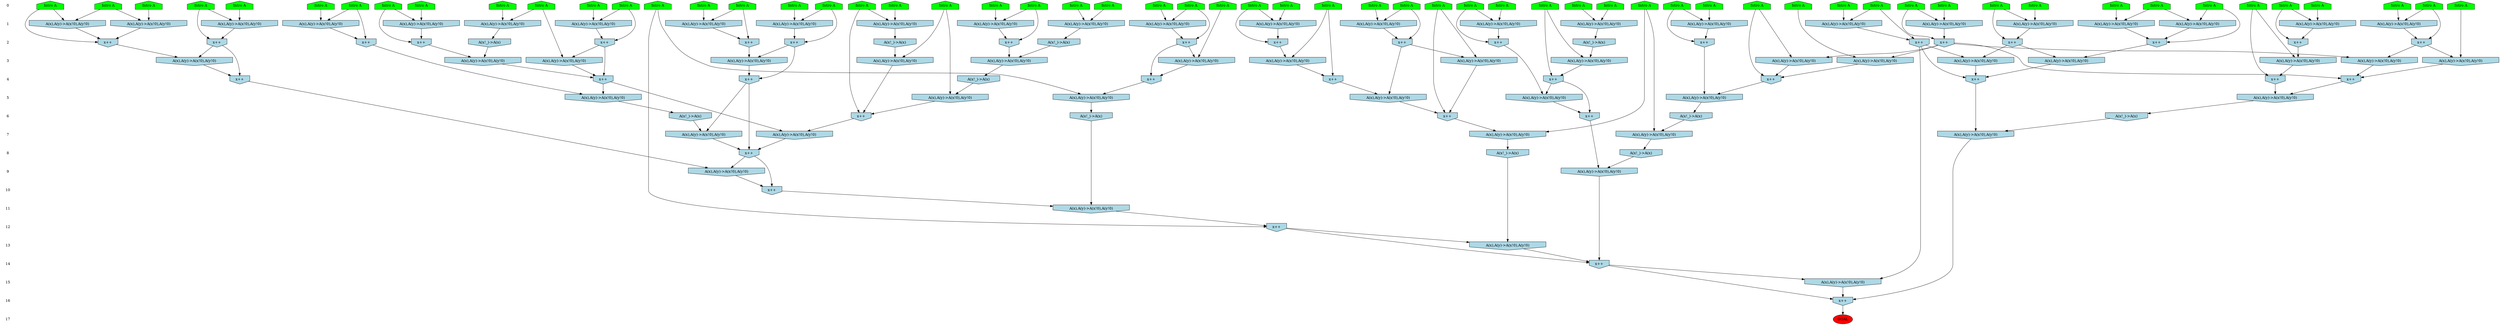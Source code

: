 /* Compression of 1 causal flows obtained in average at 2.930946E+00 t.u */
/* Compressed causal flows were: [937] */
digraph G{
 ranksep=.5 ; 
{ rank = same ; "0" [shape=plaintext] ; node_1 [label ="Intro A", shape=house, style=filled, fillcolor=green] ;
node_2 [label ="Intro A", shape=house, style=filled, fillcolor=green] ;
node_3 [label ="Intro A", shape=house, style=filled, fillcolor=green] ;
node_4 [label ="Intro A", shape=house, style=filled, fillcolor=green] ;
node_5 [label ="Intro A", shape=house, style=filled, fillcolor=green] ;
node_6 [label ="Intro A", shape=house, style=filled, fillcolor=green] ;
node_7 [label ="Intro A", shape=house, style=filled, fillcolor=green] ;
node_8 [label ="Intro A", shape=house, style=filled, fillcolor=green] ;
node_9 [label ="Intro A", shape=house, style=filled, fillcolor=green] ;
node_10 [label ="Intro A", shape=house, style=filled, fillcolor=green] ;
node_11 [label ="Intro A", shape=house, style=filled, fillcolor=green] ;
node_12 [label ="Intro A", shape=house, style=filled, fillcolor=green] ;
node_13 [label ="Intro A", shape=house, style=filled, fillcolor=green] ;
node_14 [label ="Intro A", shape=house, style=filled, fillcolor=green] ;
node_15 [label ="Intro A", shape=house, style=filled, fillcolor=green] ;
node_16 [label ="Intro A", shape=house, style=filled, fillcolor=green] ;
node_17 [label ="Intro A", shape=house, style=filled, fillcolor=green] ;
node_18 [label ="Intro A", shape=house, style=filled, fillcolor=green] ;
node_19 [label ="Intro A", shape=house, style=filled, fillcolor=green] ;
node_20 [label ="Intro A", shape=house, style=filled, fillcolor=green] ;
node_21 [label ="Intro A", shape=house, style=filled, fillcolor=green] ;
node_22 [label ="Intro A", shape=house, style=filled, fillcolor=green] ;
node_23 [label ="Intro A", shape=house, style=filled, fillcolor=green] ;
node_24 [label ="Intro A", shape=house, style=filled, fillcolor=green] ;
node_25 [label ="Intro A", shape=house, style=filled, fillcolor=green] ;
node_26 [label ="Intro A", shape=house, style=filled, fillcolor=green] ;
node_27 [label ="Intro A", shape=house, style=filled, fillcolor=green] ;
node_28 [label ="Intro A", shape=house, style=filled, fillcolor=green] ;
node_29 [label ="Intro A", shape=house, style=filled, fillcolor=green] ;
node_30 [label ="Intro A", shape=house, style=filled, fillcolor=green] ;
node_31 [label ="Intro A", shape=house, style=filled, fillcolor=green] ;
node_32 [label ="Intro A", shape=house, style=filled, fillcolor=green] ;
node_33 [label ="Intro A", shape=house, style=filled, fillcolor=green] ;
node_34 [label ="Intro A", shape=house, style=filled, fillcolor=green] ;
node_35 [label ="Intro A", shape=house, style=filled, fillcolor=green] ;
node_36 [label ="Intro A", shape=house, style=filled, fillcolor=green] ;
node_37 [label ="Intro A", shape=house, style=filled, fillcolor=green] ;
node_38 [label ="Intro A", shape=house, style=filled, fillcolor=green] ;
node_39 [label ="Intro A", shape=house, style=filled, fillcolor=green] ;
node_40 [label ="Intro A", shape=house, style=filled, fillcolor=green] ;
node_41 [label ="Intro A", shape=house, style=filled, fillcolor=green] ;
node_42 [label ="Intro A", shape=house, style=filled, fillcolor=green] ;
node_43 [label ="Intro A", shape=house, style=filled, fillcolor=green] ;
node_44 [label ="Intro A", shape=house, style=filled, fillcolor=green] ;
node_45 [label ="Intro A", shape=house, style=filled, fillcolor=green] ;
node_46 [label ="Intro A", shape=house, style=filled, fillcolor=green] ;
node_47 [label ="Intro A", shape=house, style=filled, fillcolor=green] ;
node_48 [label ="Intro A", shape=house, style=filled, fillcolor=green] ;
node_49 [label ="Intro A", shape=house, style=filled, fillcolor=green] ;
node_50 [label ="Intro A", shape=house, style=filled, fillcolor=green] ;
node_51 [label ="Intro A", shape=house, style=filled, fillcolor=green] ;
node_52 [label ="Intro A", shape=house, style=filled, fillcolor=green] ;
node_53 [label ="Intro A", shape=house, style=filled, fillcolor=green] ;
node_54 [label ="Intro A", shape=house, style=filled, fillcolor=green] ;
node_55 [label ="Intro A", shape=house, style=filled, fillcolor=green] ;
node_56 [label ="Intro A", shape=house, style=filled, fillcolor=green] ;
node_57 [label ="Intro A", shape=house, style=filled, fillcolor=green] ;
node_58 [label ="Intro A", shape=house, style=filled, fillcolor=green] ;
node_59 [label ="Intro A", shape=house, style=filled, fillcolor=green] ;
}
{ rank = same ; "1" [shape=plaintext] ; node_60 [label="A(x),A(y)->A(x!0),A(y!0)", shape=invhouse, style=filled, fillcolor = lightblue] ;
node_61 [label="A(x),A(y)->A(x!0),A(y!0)", shape=invhouse, style=filled, fillcolor = lightblue] ;
node_62 [label="A(x),A(y)->A(x!0),A(y!0)", shape=invhouse, style=filled, fillcolor = lightblue] ;
node_63 [label="A(x),A(y)->A(x!0),A(y!0)", shape=invhouse, style=filled, fillcolor = lightblue] ;
node_64 [label="A(x),A(y)->A(x!0),A(y!0)", shape=invhouse, style=filled, fillcolor = lightblue] ;
node_65 [label="A(x),A(y)->A(x!0),A(y!0)", shape=invhouse, style=filled, fillcolor = lightblue] ;
node_66 [label="A(x),A(y)->A(x!0),A(y!0)", shape=invhouse, style=filled, fillcolor = lightblue] ;
node_67 [label="A(x),A(y)->A(x!0),A(y!0)", shape=invhouse, style=filled, fillcolor = lightblue] ;
node_69 [label="A(x),A(y)->A(x!0),A(y!0)", shape=invhouse, style=filled, fillcolor = lightblue] ;
node_70 [label="A(x),A(y)->A(x!0),A(y!0)", shape=invhouse, style=filled, fillcolor = lightblue] ;
node_72 [label="A(x),A(y)->A(x!0),A(y!0)", shape=invhouse, style=filled, fillcolor = lightblue] ;
node_73 [label="A(x),A(y)->A(x!0),A(y!0)", shape=invhouse, style=filled, fillcolor = lightblue] ;
node_75 [label="A(x),A(y)->A(x!0),A(y!0)", shape=invhouse, style=filled, fillcolor = lightblue] ;
node_77 [label="A(x),A(y)->A(x!0),A(y!0)", shape=invhouse, style=filled, fillcolor = lightblue] ;
node_78 [label="A(x),A(y)->A(x!0),A(y!0)", shape=invhouse, style=filled, fillcolor = lightblue] ;
node_81 [label="A(x),A(y)->A(x!0),A(y!0)", shape=invhouse, style=filled, fillcolor = lightblue] ;
node_82 [label="A(x),A(y)->A(x!0),A(y!0)", shape=invhouse, style=filled, fillcolor = lightblue] ;
node_83 [label="A(x),A(y)->A(x!0),A(y!0)", shape=invhouse, style=filled, fillcolor = lightblue] ;
node_84 [label="A(x),A(y)->A(x!0),A(y!0)", shape=invhouse, style=filled, fillcolor = lightblue] ;
node_88 [label="A(x),A(y)->A(x!0),A(y!0)", shape=invhouse, style=filled, fillcolor = lightblue] ;
node_91 [label="A(x),A(y)->A(x!0),A(y!0)", shape=invhouse, style=filled, fillcolor = lightblue] ;
node_101 [label="A(x),A(y)->A(x!0),A(y!0)", shape=invhouse, style=filled, fillcolor = lightblue] ;
node_104 [label="A(x),A(y)->A(x!0),A(y!0)", shape=invhouse, style=filled, fillcolor = lightblue] ;
node_114 [label="A(x),A(y)->A(x!0),A(y!0)", shape=invhouse, style=filled, fillcolor = lightblue] ;
node_129 [label="A(x),A(y)->A(x!0),A(y!0)", shape=invhouse, style=filled, fillcolor = lightblue] ;
}
{ rank = same ; "2" [shape=plaintext] ; node_68 [label="x++", shape=invhouse, style=filled, fillcolor = lightblue] ;
node_71 [label="x++", shape=invhouse, style=filled, fillcolor = lightblue] ;
node_74 [label="x++", shape=invhouse, style=filled, fillcolor = lightblue] ;
node_76 [label="A(x!_)->A(x)", shape=invhouse, style=filled, fillcolor = lightblue] ;
node_80 [label="x++", shape=invhouse, style=filled, fillcolor = lightblue] ;
node_86 [label="x++", shape=invhouse, style=filled, fillcolor = lightblue] ;
node_87 [label="x++", shape=invhouse, style=filled, fillcolor = lightblue] ;
node_89 [label="x++", shape=invhouse, style=filled, fillcolor = lightblue] ;
node_92 [label="x++", shape=invhouse, style=filled, fillcolor = lightblue] ;
node_93 [label="A(x!_)->A(x)", shape=invhouse, style=filled, fillcolor = lightblue] ;
node_94 [label="x++", shape=invhouse, style=filled, fillcolor = lightblue] ;
node_96 [label="x++", shape=invhouse, style=filled, fillcolor = lightblue] ;
node_97 [label="A(x!_)->A(x)", shape=invhouse, style=filled, fillcolor = lightblue] ;
node_102 [label="x++", shape=invhouse, style=filled, fillcolor = lightblue] ;
node_103 [label="x++", shape=invhouse, style=filled, fillcolor = lightblue] ;
node_105 [label="x++", shape=invhouse, style=filled, fillcolor = lightblue] ;
node_108 [label="A(x!_)->A(x)", shape=invhouse, style=filled, fillcolor = lightblue] ;
node_110 [label="x++", shape=invhouse, style=filled, fillcolor = lightblue] ;
node_115 [label="x++", shape=invhouse, style=filled, fillcolor = lightblue] ;
node_117 [label="x++", shape=invhouse, style=filled, fillcolor = lightblue] ;
node_133 [label="x++", shape=invhouse, style=filled, fillcolor = lightblue] ;
node_135 [label="x++", shape=invhouse, style=filled, fillcolor = lightblue] ;
node_142 [label="x++", shape=invhouse, style=filled, fillcolor = lightblue] ;
}
{ rank = same ; "3" [shape=plaintext] ; node_79 [label="A(x),A(y)->A(x!0),A(y!0)", shape=invhouse, style=filled, fillcolor = lightblue] ;
node_85 [label="A(x),A(y)->A(x!0),A(y!0)", shape=invhouse, style=filled, fillcolor = lightblue] ;
node_90 [label="A(x),A(y)->A(x!0),A(y!0)", shape=invhouse, style=filled, fillcolor = lightblue] ;
node_95 [label="A(x),A(y)->A(x!0),A(y!0)", shape=invhouse, style=filled, fillcolor = lightblue] ;
node_98 [label="A(x),A(y)->A(x!0),A(y!0)", shape=invhouse, style=filled, fillcolor = lightblue] ;
node_106 [label="A(x),A(y)->A(x!0),A(y!0)", shape=invhouse, style=filled, fillcolor = lightblue] ;
node_109 [label="A(x),A(y)->A(x!0),A(y!0)", shape=invhouse, style=filled, fillcolor = lightblue] ;
node_113 [label="A(x),A(y)->A(x!0),A(y!0)", shape=invhouse, style=filled, fillcolor = lightblue] ;
node_120 [label="A(x),A(y)->A(x!0),A(y!0)", shape=invhouse, style=filled, fillcolor = lightblue] ;
node_121 [label="A(x),A(y)->A(x!0),A(y!0)", shape=invhouse, style=filled, fillcolor = lightblue] ;
node_126 [label="A(x),A(y)->A(x!0),A(y!0)", shape=invhouse, style=filled, fillcolor = lightblue] ;
node_130 [label="A(x),A(y)->A(x!0),A(y!0)", shape=invhouse, style=filled, fillcolor = lightblue] ;
node_136 [label="A(x),A(y)->A(x!0),A(y!0)", shape=invhouse, style=filled, fillcolor = lightblue] ;
node_143 [label="A(x),A(y)->A(x!0),A(y!0)", shape=invhouse, style=filled, fillcolor = lightblue] ;
node_144 [label="A(x),A(y)->A(x!0),A(y!0)", shape=invhouse, style=filled, fillcolor = lightblue] ;
node_149 [label="A(x),A(y)->A(x!0),A(y!0)", shape=invhouse, style=filled, fillcolor = lightblue] ;
node_150 [label="A(x),A(y)->A(x!0),A(y!0)", shape=invhouse, style=filled, fillcolor = lightblue] ;
}
{ rank = same ; "4" [shape=plaintext] ; node_99 [label="x++", shape=invhouse, style=filled, fillcolor = lightblue] ;
node_100 [label="x++", shape=invhouse, style=filled, fillcolor = lightblue] ;
node_107 [label="x++", shape=invhouse, style=filled, fillcolor = lightblue] ;
node_111 [label="x++", shape=invhouse, style=filled, fillcolor = lightblue] ;
node_123 [label="x++", shape=invhouse, style=filled, fillcolor = lightblue] ;
node_128 [label="x++", shape=invhouse, style=filled, fillcolor = lightblue] ;
node_132 [label="A(x!_)->A(x)", shape=invhouse, style=filled, fillcolor = lightblue] ;
node_138 [label="x++", shape=invhouse, style=filled, fillcolor = lightblue] ;
node_145 [label="x++", shape=invhouse, style=filled, fillcolor = lightblue] ;
node_153 [label="x++", shape=invhouse, style=filled, fillcolor = lightblue] ;
node_154 [label="x++", shape=invhouse, style=filled, fillcolor = lightblue] ;
}
{ rank = same ; "5" [shape=plaintext] ; node_112 [label="A(x),A(y)->A(x!0),A(y!0)", shape=invhouse, style=filled, fillcolor = lightblue] ;
node_116 [label="A(x),A(y)->A(x!0),A(y!0)", shape=invhouse, style=filled, fillcolor = lightblue] ;
node_118 [label="A(x),A(y)->A(x!0),A(y!0)", shape=invhouse, style=filled, fillcolor = lightblue] ;
node_127 [label="A(x),A(y)->A(x!0),A(y!0)", shape=invhouse, style=filled, fillcolor = lightblue] ;
node_134 [label="A(x),A(y)->A(x!0),A(y!0)", shape=invhouse, style=filled, fillcolor = lightblue] ;
node_146 [label="A(x),A(y)->A(x!0),A(y!0)", shape=invhouse, style=filled, fillcolor = lightblue] ;
node_158 [label="A(x),A(y)->A(x!0),A(y!0)", shape=invhouse, style=filled, fillcolor = lightblue] ;
}
{ rank = same ; "6" [shape=plaintext] ; node_119 [label="x++", shape=invhouse, style=filled, fillcolor = lightblue] ;
node_122 [label="A(x!_)->A(x)", shape=invhouse, style=filled, fillcolor = lightblue] ;
node_124 [label="x++", shape=invhouse, style=filled, fillcolor = lightblue] ;
node_137 [label="A(x!_)->A(x)", shape=invhouse, style=filled, fillcolor = lightblue] ;
node_140 [label="x++", shape=invhouse, style=filled, fillcolor = lightblue] ;
node_148 [label="A(x!_)->A(x)", shape=invhouse, style=filled, fillcolor = lightblue] ;
node_161 [label="A(x!_)->A(x)", shape=invhouse, style=filled, fillcolor = lightblue] ;
}
{ rank = same ; "7" [shape=plaintext] ; node_125 [label="A(x),A(y)->A(x!0),A(y!0)", shape=invhouse, style=filled, fillcolor = lightblue] ;
node_139 [label="A(x),A(y)->A(x!0),A(y!0)", shape=invhouse, style=filled, fillcolor = lightblue] ;
node_141 [label="A(x),A(y)->A(x!0),A(y!0)", shape=invhouse, style=filled, fillcolor = lightblue] ;
node_156 [label="A(x),A(y)->A(x!0),A(y!0)", shape=invhouse, style=filled, fillcolor = lightblue] ;
node_165 [label="A(x),A(y)->A(x!0),A(y!0)", shape=invhouse, style=filled, fillcolor = lightblue] ;
}
{ rank = same ; "8" [shape=plaintext] ; node_131 [label="A(x!_)->A(x)", shape=invhouse, style=filled, fillcolor = lightblue] ;
node_147 [label="x++", shape=invhouse, style=filled, fillcolor = lightblue] ;
node_160 [label="A(x!_)->A(x)", shape=invhouse, style=filled, fillcolor = lightblue] ;
}
{ rank = same ; "9" [shape=plaintext] ; node_151 [label="A(x),A(y)->A(x!0),A(y!0)", shape=invhouse, style=filled, fillcolor = lightblue] ;
node_157 [label="A(x),A(y)->A(x!0),A(y!0)", shape=invhouse, style=filled, fillcolor = lightblue] ;
}
{ rank = same ; "10" [shape=plaintext] ; node_152 [label="x++", shape=invhouse, style=filled, fillcolor = lightblue] ;
}
{ rank = same ; "11" [shape=plaintext] ; node_155 [label="A(x),A(y)->A(x!0),A(y!0)", shape=invhouse, style=filled, fillcolor = lightblue] ;
}
{ rank = same ; "12" [shape=plaintext] ; node_159 [label="x++", shape=invhouse, style=filled, fillcolor = lightblue] ;
}
{ rank = same ; "13" [shape=plaintext] ; node_162 [label="A(x),A(y)->A(x!0),A(y!0)", shape=invhouse, style=filled, fillcolor = lightblue] ;
}
{ rank = same ; "14" [shape=plaintext] ; node_163 [label="x++", shape=invhouse, style=filled, fillcolor = lightblue] ;
}
{ rank = same ; "15" [shape=plaintext] ; node_164 [label="A(x),A(y)->A(x!0),A(y!0)", shape=invhouse, style=filled, fillcolor = lightblue] ;
}
{ rank = same ; "16" [shape=plaintext] ; node_166 [label="x++", shape=invhouse, style=filled, fillcolor = lightblue] ;
}
{ rank = same ; "17" [shape=plaintext] ; node_167 [label ="GOAL", style=filled, fillcolor=red] ;
}
"0" -> "1" [style="invis"]; 
"1" -> "2" [style="invis"]; 
"2" -> "3" [style="invis"]; 
"3" -> "4" [style="invis"]; 
"4" -> "5" [style="invis"]; 
"5" -> "6" [style="invis"]; 
"6" -> "7" [style="invis"]; 
"7" -> "8" [style="invis"]; 
"8" -> "9" [style="invis"]; 
"9" -> "10" [style="invis"]; 
"10" -> "11" [style="invis"]; 
"11" -> "12" [style="invis"]; 
"12" -> "13" [style="invis"]; 
"13" -> "14" [style="invis"]; 
"14" -> "15" [style="invis"]; 
"15" -> "16" [style="invis"]; 
"16" -> "17" [style="invis"]; 
node_38 -> node_60
node_39 -> node_60
node_24 -> node_61
node_44 -> node_61
node_24 -> node_62
node_35 -> node_62
node_29 -> node_63
node_59 -> node_63
node_5 -> node_64
node_42 -> node_64
node_49 -> node_65
node_58 -> node_65
node_12 -> node_66
node_47 -> node_66
node_2 -> node_67
node_13 -> node_67
node_58 -> node_68
node_65 -> node_68
node_41 -> node_69
node_48 -> node_69
node_14 -> node_70
node_20 -> node_70
node_13 -> node_71
node_67 -> node_71
node_9 -> node_72
node_21 -> node_72
node_3 -> node_73
node_33 -> node_73
node_12 -> node_74
node_66 -> node_74
node_51 -> node_75
node_57 -> node_75
node_70 -> node_76
node_31 -> node_77
node_41 -> node_77
node_40 -> node_78
node_53 -> node_78
node_7 -> node_79
node_68 -> node_79
node_57 -> node_80
node_75 -> node_80
node_7 -> node_81
node_11 -> node_81
node_1 -> node_82
node_25 -> node_82
node_6 -> node_83
node_46 -> node_83
node_23 -> node_84
node_45 -> node_84
node_32 -> node_85
node_80 -> node_85
node_31 -> node_86
node_69 -> node_86
node_77 -> node_86
node_23 -> node_87
node_84 -> node_87
node_30 -> node_88
node_56 -> node_88
node_6 -> node_89
node_83 -> node_89
node_8 -> node_90
node_76 -> node_90
node_18 -> node_91
node_36 -> node_91
node_9 -> node_92
node_72 -> node_92
node_81 -> node_93
node_3 -> node_94
node_73 -> node_94
node_27 -> node_95
node_74 -> node_95
node_56 -> node_96
node_88 -> node_96
node_63 -> node_97
node_34 -> node_98
node_80 -> node_98
node_34 -> node_99
node_85 -> node_99
node_98 -> node_99
node_8 -> node_100
node_90 -> node_100
node_10 -> node_101
node_15 -> node_101
node_5 -> node_102
node_64 -> node_102
node_53 -> node_103
node_78 -> node_103
node_17 -> node_104
node_19 -> node_104
node_38 -> node_105
node_60 -> node_105
node_93 -> node_106
node_102 -> node_106
node_27 -> node_107
node_95 -> node_107
node_104 -> node_108
node_52 -> node_109
node_97 -> node_109
node_15 -> node_110
node_101 -> node_110
node_68 -> node_111
node_79 -> node_111
node_106 -> node_111
node_107 -> node_112
node_110 -> node_112
node_43 -> node_113
node_110 -> node_113
node_26 -> node_114
node_55 -> node_114
node_26 -> node_115
node_114 -> node_115
node_87 -> node_116
node_100 -> node_116
node_1 -> node_117
node_82 -> node_117
node_92 -> node_118
node_99 -> node_118
node_43 -> node_119
node_112 -> node_119
node_113 -> node_119
node_86 -> node_120
node_117 -> node_120
node_94 -> node_121
node_105 -> node_121
node_118 -> node_122
node_94 -> node_123
node_121 -> node_123
node_100 -> node_124
node_116 -> node_124
node_22 -> node_125
node_122 -> node_125
node_89 -> node_126
node_108 -> node_126
node_111 -> node_127
node_115 -> node_127
node_117 -> node_128
node_120 -> node_128
node_4 -> node_129
node_28 -> node_129
node_50 -> node_130
node_96 -> node_130
node_125 -> node_131
node_126 -> node_132
node_35 -> node_133
node_61 -> node_133
node_62 -> node_133
node_52 -> node_134
node_132 -> node_134
node_18 -> node_135
node_91 -> node_135
node_80 -> node_136
node_103 -> node_136
node_127 -> node_137
node_96 -> node_138
node_130 -> node_138
node_123 -> node_139
node_137 -> node_139
node_29 -> node_140
node_109 -> node_140
node_134 -> node_140
node_111 -> node_141
node_140 -> node_141
node_28 -> node_142
node_129 -> node_142
node_37 -> node_143
node_71 -> node_143
node_54 -> node_144
node_103 -> node_144
node_80 -> node_145
node_136 -> node_145
node_144 -> node_145
node_16 -> node_146
node_138 -> node_146
node_123 -> node_147
node_139 -> node_147
node_141 -> node_147
node_146 -> node_148
node_133 -> node_149
node_142 -> node_149
node_135 -> node_150
node_142 -> node_150
node_128 -> node_151
node_147 -> node_151
node_147 -> node_152
node_151 -> node_152
node_135 -> node_153
node_149 -> node_153
node_150 -> node_153
node_37 -> node_154
node_143 -> node_154
node_148 -> node_155
node_152 -> node_155
node_22 -> node_156
node_119 -> node_156
node_124 -> node_157
node_131 -> node_157
node_145 -> node_158
node_154 -> node_158
node_16 -> node_159
node_155 -> node_159
node_156 -> node_160
node_158 -> node_161
node_159 -> node_162
node_160 -> node_162
node_157 -> node_163
node_159 -> node_163
node_162 -> node_163
node_135 -> node_164
node_163 -> node_164
node_153 -> node_165
node_161 -> node_165
node_163 -> node_166
node_164 -> node_166
node_165 -> node_166
node_166 -> node_167
}
/*
 Dot generation time: 0.000700
*/